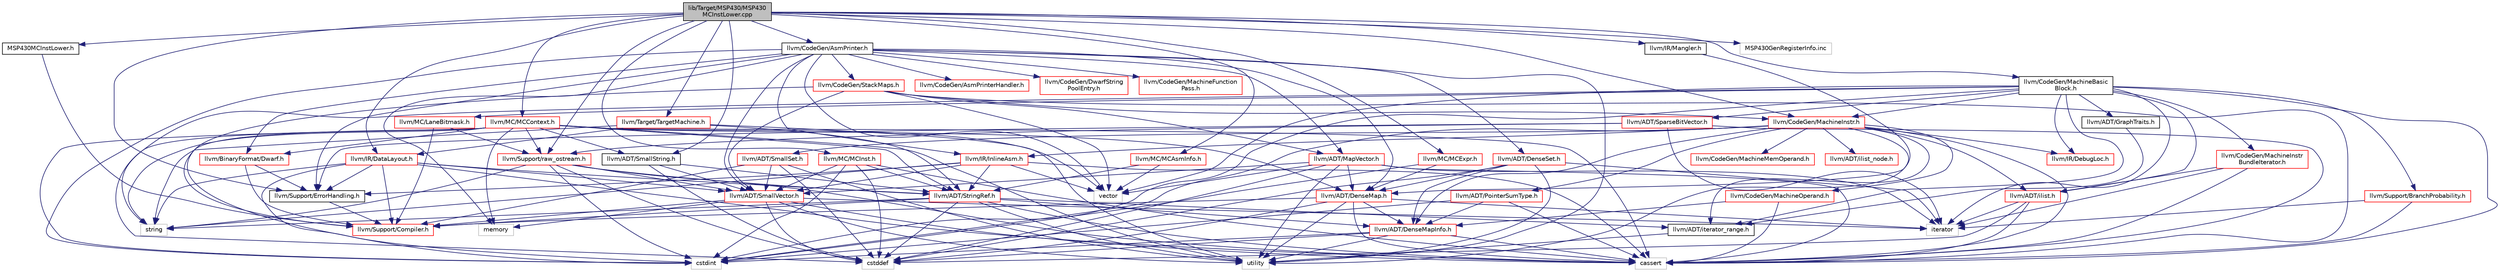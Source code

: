 digraph "lib/Target/MSP430/MSP430MCInstLower.cpp"
{
 // LATEX_PDF_SIZE
  bgcolor="transparent";
  edge [fontname="Helvetica",fontsize="10",labelfontname="Helvetica",labelfontsize="10"];
  node [fontname="Helvetica",fontsize="10",shape=record];
  Node1 [label="lib/Target/MSP430/MSP430\lMCInstLower.cpp",height=0.2,width=0.4,color="black", fillcolor="grey75", style="filled", fontcolor="black",tooltip=" "];
  Node1 -> Node2 [color="midnightblue",fontsize="10",style="solid",fontname="Helvetica"];
  Node2 [label="MSP430MCInstLower.h",height=0.2,width=0.4,color="black",URL="$MSP430MCInstLower_8h.html",tooltip=" "];
  Node2 -> Node3 [color="midnightblue",fontsize="10",style="solid",fontname="Helvetica"];
  Node3 [label="llvm/Support/Compiler.h",height=0.2,width=0.4,color="red",URL="$Compiler_8h.html",tooltip=" "];
  Node1 -> Node6 [color="midnightblue",fontsize="10",style="solid",fontname="Helvetica"];
  Node6 [label="llvm/ADT/SmallString.h",height=0.2,width=0.4,color="black",URL="$SmallString_8h.html",tooltip=" "];
  Node6 -> Node7 [color="midnightblue",fontsize="10",style="solid",fontname="Helvetica"];
  Node7 [label="llvm/ADT/SmallVector.h",height=0.2,width=0.4,color="red",URL="$SmallVector_8h.html",tooltip=" "];
  Node7 -> Node3 [color="midnightblue",fontsize="10",style="solid",fontname="Helvetica"];
  Node7 -> Node12 [color="midnightblue",fontsize="10",style="solid",fontname="Helvetica"];
  Node12 [label="cassert",height=0.2,width=0.4,color="grey75",tooltip=" "];
  Node7 -> Node13 [color="midnightblue",fontsize="10",style="solid",fontname="Helvetica"];
  Node13 [label="cstddef",height=0.2,width=0.4,color="grey75",tooltip=" "];
  Node7 -> Node18 [color="midnightblue",fontsize="10",style="solid",fontname="Helvetica"];
  Node18 [label="iterator",height=0.2,width=0.4,color="grey75",tooltip=" "];
  Node7 -> Node20 [color="midnightblue",fontsize="10",style="solid",fontname="Helvetica"];
  Node20 [label="memory",height=0.2,width=0.4,color="grey75",tooltip=" "];
  Node7 -> Node10 [color="midnightblue",fontsize="10",style="solid",fontname="Helvetica"];
  Node10 [label="utility",height=0.2,width=0.4,color="grey75",tooltip=" "];
  Node6 -> Node22 [color="midnightblue",fontsize="10",style="solid",fontname="Helvetica"];
  Node22 [label="llvm/ADT/StringRef.h",height=0.2,width=0.4,color="red",URL="$StringRef_8h.html",tooltip=" "];
  Node22 -> Node23 [color="midnightblue",fontsize="10",style="solid",fontname="Helvetica"];
  Node23 [label="llvm/ADT/DenseMapInfo.h",height=0.2,width=0.4,color="red",URL="$DenseMapInfo_8h.html",tooltip=" "];
  Node23 -> Node12 [color="midnightblue",fontsize="10",style="solid",fontname="Helvetica"];
  Node23 -> Node13 [color="midnightblue",fontsize="10",style="solid",fontname="Helvetica"];
  Node23 -> Node24 [color="midnightblue",fontsize="10",style="solid",fontname="Helvetica"];
  Node24 [label="cstdint",height=0.2,width=0.4,color="grey75",tooltip=" "];
  Node23 -> Node10 [color="midnightblue",fontsize="10",style="solid",fontname="Helvetica"];
  Node22 -> Node30 [color="midnightblue",fontsize="10",style="solid",fontname="Helvetica"];
  Node30 [label="llvm/ADT/iterator_range.h",height=0.2,width=0.4,color="black",URL="$iterator__range_8h.html",tooltip=" "];
  Node30 -> Node10 [color="midnightblue",fontsize="10",style="solid",fontname="Helvetica"];
  Node22 -> Node3 [color="midnightblue",fontsize="10",style="solid",fontname="Helvetica"];
  Node22 -> Node12 [color="midnightblue",fontsize="10",style="solid",fontname="Helvetica"];
  Node22 -> Node13 [color="midnightblue",fontsize="10",style="solid",fontname="Helvetica"];
  Node22 -> Node31 [color="midnightblue",fontsize="10",style="solid",fontname="Helvetica"];
  Node31 [label="string",height=0.2,width=0.4,color="grey75",tooltip=" "];
  Node22 -> Node10 [color="midnightblue",fontsize="10",style="solid",fontname="Helvetica"];
  Node6 -> Node13 [color="midnightblue",fontsize="10",style="solid",fontname="Helvetica"];
  Node1 -> Node33 [color="midnightblue",fontsize="10",style="solid",fontname="Helvetica"];
  Node33 [label="llvm/CodeGen/AsmPrinter.h",height=0.2,width=0.4,color="black",URL="$AsmPrinter_8h.html",tooltip=" "];
  Node33 -> Node34 [color="midnightblue",fontsize="10",style="solid",fontname="Helvetica"];
  Node34 [label="llvm/ADT/DenseMap.h",height=0.2,width=0.4,color="red",URL="$DenseMap_8h.html",tooltip=" "];
  Node34 -> Node23 [color="midnightblue",fontsize="10",style="solid",fontname="Helvetica"];
  Node34 -> Node3 [color="midnightblue",fontsize="10",style="solid",fontname="Helvetica"];
  Node34 -> Node12 [color="midnightblue",fontsize="10",style="solid",fontname="Helvetica"];
  Node34 -> Node13 [color="midnightblue",fontsize="10",style="solid",fontname="Helvetica"];
  Node34 -> Node18 [color="midnightblue",fontsize="10",style="solid",fontname="Helvetica"];
  Node34 -> Node10 [color="midnightblue",fontsize="10",style="solid",fontname="Helvetica"];
  Node33 -> Node50 [color="midnightblue",fontsize="10",style="solid",fontname="Helvetica"];
  Node50 [label="llvm/ADT/DenseSet.h",height=0.2,width=0.4,color="red",URL="$DenseSet_8h.html",tooltip=" "];
  Node50 -> Node34 [color="midnightblue",fontsize="10",style="solid",fontname="Helvetica"];
  Node50 -> Node23 [color="midnightblue",fontsize="10",style="solid",fontname="Helvetica"];
  Node50 -> Node13 [color="midnightblue",fontsize="10",style="solid",fontname="Helvetica"];
  Node50 -> Node18 [color="midnightblue",fontsize="10",style="solid",fontname="Helvetica"];
  Node50 -> Node10 [color="midnightblue",fontsize="10",style="solid",fontname="Helvetica"];
  Node33 -> Node51 [color="midnightblue",fontsize="10",style="solid",fontname="Helvetica"];
  Node51 [label="llvm/ADT/MapVector.h",height=0.2,width=0.4,color="red",URL="$MapVector_8h.html",tooltip=" "];
  Node51 -> Node34 [color="midnightblue",fontsize="10",style="solid",fontname="Helvetica"];
  Node51 -> Node7 [color="midnightblue",fontsize="10",style="solid",fontname="Helvetica"];
  Node51 -> Node12 [color="midnightblue",fontsize="10",style="solid",fontname="Helvetica"];
  Node51 -> Node13 [color="midnightblue",fontsize="10",style="solid",fontname="Helvetica"];
  Node51 -> Node18 [color="midnightblue",fontsize="10",style="solid",fontname="Helvetica"];
  Node51 -> Node10 [color="midnightblue",fontsize="10",style="solid",fontname="Helvetica"];
  Node51 -> Node52 [color="midnightblue",fontsize="10",style="solid",fontname="Helvetica"];
  Node52 [label="vector",height=0.2,width=0.4,color="grey75",tooltip=" "];
  Node33 -> Node7 [color="midnightblue",fontsize="10",style="solid",fontname="Helvetica"];
  Node33 -> Node53 [color="midnightblue",fontsize="10",style="solid",fontname="Helvetica"];
  Node53 [label="llvm/BinaryFormat/Dwarf.h",height=0.2,width=0.4,color="red",URL="$Dwarf_8h.html",tooltip=" "];
  Node53 -> Node3 [color="midnightblue",fontsize="10",style="solid",fontname="Helvetica"];
  Node53 -> Node42 [color="midnightblue",fontsize="10",style="solid",fontname="Helvetica"];
  Node42 [label="llvm/Support/ErrorHandling.h",height=0.2,width=0.4,color="black",URL="$Support_2ErrorHandling_8h.html",tooltip=" "];
  Node42 -> Node3 [color="midnightblue",fontsize="10",style="solid",fontname="Helvetica"];
  Node33 -> Node72 [color="midnightblue",fontsize="10",style="solid",fontname="Helvetica"];
  Node72 [label="llvm/CodeGen/AsmPrinterHandler.h",height=0.2,width=0.4,color="red",URL="$AsmPrinterHandler_8h.html",tooltip=" "];
  Node33 -> Node73 [color="midnightblue",fontsize="10",style="solid",fontname="Helvetica"];
  Node73 [label="llvm/CodeGen/DwarfString\lPoolEntry.h",height=0.2,width=0.4,color="red",URL="$DwarfStringPoolEntry_8h.html",tooltip=" "];
  Node33 -> Node80 [color="midnightblue",fontsize="10",style="solid",fontname="Helvetica"];
  Node80 [label="llvm/CodeGen/MachineFunction\lPass.h",height=0.2,width=0.4,color="red",URL="$MachineFunctionPass_8h.html",tooltip=" "];
  Node33 -> Node177 [color="midnightblue",fontsize="10",style="solid",fontname="Helvetica"];
  Node177 [label="llvm/CodeGen/StackMaps.h",height=0.2,width=0.4,color="red",URL="$StackMaps_8h.html",tooltip=" "];
  Node177 -> Node51 [color="midnightblue",fontsize="10",style="solid",fontname="Helvetica"];
  Node177 -> Node7 [color="midnightblue",fontsize="10",style="solid",fontname="Helvetica"];
  Node177 -> Node94 [color="midnightblue",fontsize="10",style="solid",fontname="Helvetica"];
  Node94 [label="llvm/CodeGen/MachineInstr.h",height=0.2,width=0.4,color="red",URL="$MachineInstr_8h.html",tooltip=" "];
  Node94 -> Node23 [color="midnightblue",fontsize="10",style="solid",fontname="Helvetica"];
  Node94 -> Node95 [color="midnightblue",fontsize="10",style="solid",fontname="Helvetica"];
  Node95 [label="llvm/ADT/PointerSumType.h",height=0.2,width=0.4,color="red",URL="$PointerSumType_8h.html",tooltip=" "];
  Node95 -> Node23 [color="midnightblue",fontsize="10",style="solid",fontname="Helvetica"];
  Node95 -> Node12 [color="midnightblue",fontsize="10",style="solid",fontname="Helvetica"];
  Node95 -> Node24 [color="midnightblue",fontsize="10",style="solid",fontname="Helvetica"];
  Node94 -> Node96 [color="midnightblue",fontsize="10",style="solid",fontname="Helvetica"];
  Node96 [label="llvm/ADT/SmallSet.h",height=0.2,width=0.4,color="red",URL="$SmallSet_8h.html",tooltip=" "];
  Node96 -> Node7 [color="midnightblue",fontsize="10",style="solid",fontname="Helvetica"];
  Node96 -> Node3 [color="midnightblue",fontsize="10",style="solid",fontname="Helvetica"];
  Node96 -> Node13 [color="midnightblue",fontsize="10",style="solid",fontname="Helvetica"];
  Node96 -> Node10 [color="midnightblue",fontsize="10",style="solid",fontname="Helvetica"];
  Node94 -> Node84 [color="midnightblue",fontsize="10",style="solid",fontname="Helvetica"];
  Node84 [label="llvm/ADT/ilist.h",height=0.2,width=0.4,color="red",URL="$ilist_8h.html",tooltip=" "];
  Node84 -> Node12 [color="midnightblue",fontsize="10",style="solid",fontname="Helvetica"];
  Node84 -> Node13 [color="midnightblue",fontsize="10",style="solid",fontname="Helvetica"];
  Node84 -> Node18 [color="midnightblue",fontsize="10",style="solid",fontname="Helvetica"];
  Node94 -> Node89 [color="midnightblue",fontsize="10",style="solid",fontname="Helvetica"];
  Node89 [label="llvm/ADT/ilist_node.h",height=0.2,width=0.4,color="red",URL="$ilist__node_8h.html",tooltip=" "];
  Node94 -> Node30 [color="midnightblue",fontsize="10",style="solid",fontname="Helvetica"];
  Node94 -> Node99 [color="midnightblue",fontsize="10",style="solid",fontname="Helvetica"];
  Node99 [label="llvm/CodeGen/MachineMemOperand.h",height=0.2,width=0.4,color="red",URL="$MachineMemOperand_8h.html",tooltip=" "];
  Node94 -> Node132 [color="midnightblue",fontsize="10",style="solid",fontname="Helvetica"];
  Node132 [label="llvm/CodeGen/MachineOperand.h",height=0.2,width=0.4,color="red",URL="$MachineOperand_8h.html",tooltip=" "];
  Node132 -> Node23 [color="midnightblue",fontsize="10",style="solid",fontname="Helvetica"];
  Node132 -> Node12 [color="midnightblue",fontsize="10",style="solid",fontname="Helvetica"];
  Node94 -> Node139 [color="midnightblue",fontsize="10",style="solid",fontname="Helvetica"];
  Node139 [label="llvm/IR/DebugLoc.h",height=0.2,width=0.4,color="red",URL="$DebugLoc_8h.html",tooltip=" "];
  Node94 -> Node140 [color="midnightblue",fontsize="10",style="solid",fontname="Helvetica"];
  Node140 [label="llvm/IR/InlineAsm.h",height=0.2,width=0.4,color="red",URL="$InlineAsm_8h.html",tooltip=" "];
  Node140 -> Node7 [color="midnightblue",fontsize="10",style="solid",fontname="Helvetica"];
  Node140 -> Node22 [color="midnightblue",fontsize="10",style="solid",fontname="Helvetica"];
  Node140 -> Node42 [color="midnightblue",fontsize="10",style="solid",fontname="Helvetica"];
  Node140 -> Node12 [color="midnightblue",fontsize="10",style="solid",fontname="Helvetica"];
  Node140 -> Node31 [color="midnightblue",fontsize="10",style="solid",fontname="Helvetica"];
  Node140 -> Node52 [color="midnightblue",fontsize="10",style="solid",fontname="Helvetica"];
  Node94 -> Node12 [color="midnightblue",fontsize="10",style="solid",fontname="Helvetica"];
  Node94 -> Node24 [color="midnightblue",fontsize="10",style="solid",fontname="Helvetica"];
  Node94 -> Node10 [color="midnightblue",fontsize="10",style="solid",fontname="Helvetica"];
  Node177 -> Node12 [color="midnightblue",fontsize="10",style="solid",fontname="Helvetica"];
  Node177 -> Node24 [color="midnightblue",fontsize="10",style="solid",fontname="Helvetica"];
  Node177 -> Node52 [color="midnightblue",fontsize="10",style="solid",fontname="Helvetica"];
  Node33 -> Node140 [color="midnightblue",fontsize="10",style="solid",fontname="Helvetica"];
  Node33 -> Node42 [color="midnightblue",fontsize="10",style="solid",fontname="Helvetica"];
  Node33 -> Node24 [color="midnightblue",fontsize="10",style="solid",fontname="Helvetica"];
  Node33 -> Node20 [color="midnightblue",fontsize="10",style="solid",fontname="Helvetica"];
  Node33 -> Node10 [color="midnightblue",fontsize="10",style="solid",fontname="Helvetica"];
  Node33 -> Node52 [color="midnightblue",fontsize="10",style="solid",fontname="Helvetica"];
  Node1 -> Node91 [color="midnightblue",fontsize="10",style="solid",fontname="Helvetica"];
  Node91 [label="llvm/CodeGen/MachineBasic\lBlock.h",height=0.2,width=0.4,color="black",URL="$MachineBasicBlock_8h.html",tooltip=" "];
  Node91 -> Node83 [color="midnightblue",fontsize="10",style="solid",fontname="Helvetica"];
  Node83 [label="llvm/ADT/GraphTraits.h",height=0.2,width=0.4,color="black",URL="$GraphTraits_8h.html",tooltip=" "];
  Node83 -> Node30 [color="midnightblue",fontsize="10",style="solid",fontname="Helvetica"];
  Node91 -> Node92 [color="midnightblue",fontsize="10",style="solid",fontname="Helvetica"];
  Node92 [label="llvm/ADT/SparseBitVector.h",height=0.2,width=0.4,color="red",URL="$SparseBitVector_8h.html",tooltip=" "];
  Node92 -> Node42 [color="midnightblue",fontsize="10",style="solid",fontname="Helvetica"];
  Node92 -> Node65 [color="midnightblue",fontsize="10",style="solid",fontname="Helvetica"];
  Node65 [label="llvm/Support/raw_ostream.h",height=0.2,width=0.4,color="red",URL="$raw__ostream_8h.html",tooltip=" "];
  Node65 -> Node7 [color="midnightblue",fontsize="10",style="solid",fontname="Helvetica"];
  Node65 -> Node22 [color="midnightblue",fontsize="10",style="solid",fontname="Helvetica"];
  Node65 -> Node12 [color="midnightblue",fontsize="10",style="solid",fontname="Helvetica"];
  Node65 -> Node13 [color="midnightblue",fontsize="10",style="solid",fontname="Helvetica"];
  Node65 -> Node24 [color="midnightblue",fontsize="10",style="solid",fontname="Helvetica"];
  Node65 -> Node31 [color="midnightblue",fontsize="10",style="solid",fontname="Helvetica"];
  Node92 -> Node12 [color="midnightblue",fontsize="10",style="solid",fontname="Helvetica"];
  Node92 -> Node18 [color="midnightblue",fontsize="10",style="solid",fontname="Helvetica"];
  Node91 -> Node84 [color="midnightblue",fontsize="10",style="solid",fontname="Helvetica"];
  Node91 -> Node30 [color="midnightblue",fontsize="10",style="solid",fontname="Helvetica"];
  Node91 -> Node94 [color="midnightblue",fontsize="10",style="solid",fontname="Helvetica"];
  Node91 -> Node151 [color="midnightblue",fontsize="10",style="solid",fontname="Helvetica"];
  Node151 [label="llvm/CodeGen/MachineInstr\lBundleIterator.h",height=0.2,width=0.4,color="red",URL="$MachineInstrBundleIterator_8h.html",tooltip=" "];
  Node151 -> Node84 [color="midnightblue",fontsize="10",style="solid",fontname="Helvetica"];
  Node151 -> Node12 [color="midnightblue",fontsize="10",style="solid",fontname="Helvetica"];
  Node151 -> Node18 [color="midnightblue",fontsize="10",style="solid",fontname="Helvetica"];
  Node91 -> Node139 [color="midnightblue",fontsize="10",style="solid",fontname="Helvetica"];
  Node91 -> Node152 [color="midnightblue",fontsize="10",style="solid",fontname="Helvetica"];
  Node152 [label="llvm/MC/LaneBitmask.h",height=0.2,width=0.4,color="red",URL="$LaneBitmask_8h.html",tooltip=" "];
  Node152 -> Node3 [color="midnightblue",fontsize="10",style="solid",fontname="Helvetica"];
  Node152 -> Node65 [color="midnightblue",fontsize="10",style="solid",fontname="Helvetica"];
  Node91 -> Node154 [color="midnightblue",fontsize="10",style="solid",fontname="Helvetica"];
  Node154 [label="llvm/Support/BranchProbability.h",height=0.2,width=0.4,color="red",URL="$BranchProbability_8h.html",tooltip=" "];
  Node154 -> Node12 [color="midnightblue",fontsize="10",style="solid",fontname="Helvetica"];
  Node154 -> Node18 [color="midnightblue",fontsize="10",style="solid",fontname="Helvetica"];
  Node91 -> Node12 [color="midnightblue",fontsize="10",style="solid",fontname="Helvetica"];
  Node91 -> Node24 [color="midnightblue",fontsize="10",style="solid",fontname="Helvetica"];
  Node91 -> Node18 [color="midnightblue",fontsize="10",style="solid",fontname="Helvetica"];
  Node91 -> Node31 [color="midnightblue",fontsize="10",style="solid",fontname="Helvetica"];
  Node91 -> Node52 [color="midnightblue",fontsize="10",style="solid",fontname="Helvetica"];
  Node1 -> Node94 [color="midnightblue",fontsize="10",style="solid",fontname="Helvetica"];
  Node1 -> Node179 [color="midnightblue",fontsize="10",style="solid",fontname="Helvetica"];
  Node179 [label="llvm/IR/DataLayout.h",height=0.2,width=0.4,color="red",URL="$DataLayout_8h.html",tooltip=" "];
  Node179 -> Node7 [color="midnightblue",fontsize="10",style="solid",fontname="Helvetica"];
  Node179 -> Node22 [color="midnightblue",fontsize="10",style="solid",fontname="Helvetica"];
  Node179 -> Node3 [color="midnightblue",fontsize="10",style="solid",fontname="Helvetica"];
  Node179 -> Node42 [color="midnightblue",fontsize="10",style="solid",fontname="Helvetica"];
  Node179 -> Node12 [color="midnightblue",fontsize="10",style="solid",fontname="Helvetica"];
  Node179 -> Node24 [color="midnightblue",fontsize="10",style="solid",fontname="Helvetica"];
  Node179 -> Node31 [color="midnightblue",fontsize="10",style="solid",fontname="Helvetica"];
  Node1 -> Node180 [color="midnightblue",fontsize="10",style="solid",fontname="Helvetica"];
  Node180 [label="llvm/IR/Mangler.h",height=0.2,width=0.4,color="black",URL="$Mangler_8h.html",tooltip=" "];
  Node180 -> Node34 [color="midnightblue",fontsize="10",style="solid",fontname="Helvetica"];
  Node1 -> Node181 [color="midnightblue",fontsize="10",style="solid",fontname="Helvetica"];
  Node181 [label="llvm/MC/MCAsmInfo.h",height=0.2,width=0.4,color="red",URL="$MCAsmInfo_8h.html",tooltip=" "];
  Node181 -> Node22 [color="midnightblue",fontsize="10",style="solid",fontname="Helvetica"];
  Node181 -> Node52 [color="midnightblue",fontsize="10",style="solid",fontname="Helvetica"];
  Node1 -> Node183 [color="midnightblue",fontsize="10",style="solid",fontname="Helvetica"];
  Node183 [label="llvm/MC/MCContext.h",height=0.2,width=0.4,color="red",URL="$MCContext_8h.html",tooltip=" "];
  Node183 -> Node34 [color="midnightblue",fontsize="10",style="solid",fontname="Helvetica"];
  Node183 -> Node6 [color="midnightblue",fontsize="10",style="solid",fontname="Helvetica"];
  Node183 -> Node22 [color="midnightblue",fontsize="10",style="solid",fontname="Helvetica"];
  Node183 -> Node53 [color="midnightblue",fontsize="10",style="solid",fontname="Helvetica"];
  Node183 -> Node3 [color="midnightblue",fontsize="10",style="solid",fontname="Helvetica"];
  Node183 -> Node65 [color="midnightblue",fontsize="10",style="solid",fontname="Helvetica"];
  Node183 -> Node12 [color="midnightblue",fontsize="10",style="solid",fontname="Helvetica"];
  Node183 -> Node13 [color="midnightblue",fontsize="10",style="solid",fontname="Helvetica"];
  Node183 -> Node24 [color="midnightblue",fontsize="10",style="solid",fontname="Helvetica"];
  Node183 -> Node20 [color="midnightblue",fontsize="10",style="solid",fontname="Helvetica"];
  Node183 -> Node31 [color="midnightblue",fontsize="10",style="solid",fontname="Helvetica"];
  Node183 -> Node10 [color="midnightblue",fontsize="10",style="solid",fontname="Helvetica"];
  Node183 -> Node52 [color="midnightblue",fontsize="10",style="solid",fontname="Helvetica"];
  Node1 -> Node143 [color="midnightblue",fontsize="10",style="solid",fontname="Helvetica"];
  Node143 [label="llvm/MC/MCExpr.h",height=0.2,width=0.4,color="red",URL="$MCExpr_8h.html",tooltip=" "];
  Node143 -> Node34 [color="midnightblue",fontsize="10",style="solid",fontname="Helvetica"];
  Node143 -> Node24 [color="midnightblue",fontsize="10",style="solid",fontname="Helvetica"];
  Node1 -> Node147 [color="midnightblue",fontsize="10",style="solid",fontname="Helvetica"];
  Node147 [label="llvm/MC/MCInst.h",height=0.2,width=0.4,color="red",URL="$MCInst_8h.html",tooltip=" "];
  Node147 -> Node7 [color="midnightblue",fontsize="10",style="solid",fontname="Helvetica"];
  Node147 -> Node22 [color="midnightblue",fontsize="10",style="solid",fontname="Helvetica"];
  Node147 -> Node12 [color="midnightblue",fontsize="10",style="solid",fontname="Helvetica"];
  Node147 -> Node13 [color="midnightblue",fontsize="10",style="solid",fontname="Helvetica"];
  Node147 -> Node24 [color="midnightblue",fontsize="10",style="solid",fontname="Helvetica"];
  Node1 -> Node42 [color="midnightblue",fontsize="10",style="solid",fontname="Helvetica"];
  Node1 -> Node65 [color="midnightblue",fontsize="10",style="solid",fontname="Helvetica"];
  Node1 -> Node198 [color="midnightblue",fontsize="10",style="solid",fontname="Helvetica"];
  Node198 [label="llvm/Target/TargetMachine.h",height=0.2,width=0.4,color="red",URL="$Target_2TargetMachine_8h.html",tooltip=" "];
  Node198 -> Node22 [color="midnightblue",fontsize="10",style="solid",fontname="Helvetica"];
  Node198 -> Node179 [color="midnightblue",fontsize="10",style="solid",fontname="Helvetica"];
  Node198 -> Node31 [color="midnightblue",fontsize="10",style="solid",fontname="Helvetica"];
  Node198 -> Node10 [color="midnightblue",fontsize="10",style="solid",fontname="Helvetica"];
  Node1 -> Node230 [color="midnightblue",fontsize="10",style="solid",fontname="Helvetica"];
  Node230 [label="MSP430GenRegisterInfo.inc",height=0.2,width=0.4,color="grey75",tooltip=" "];
}

